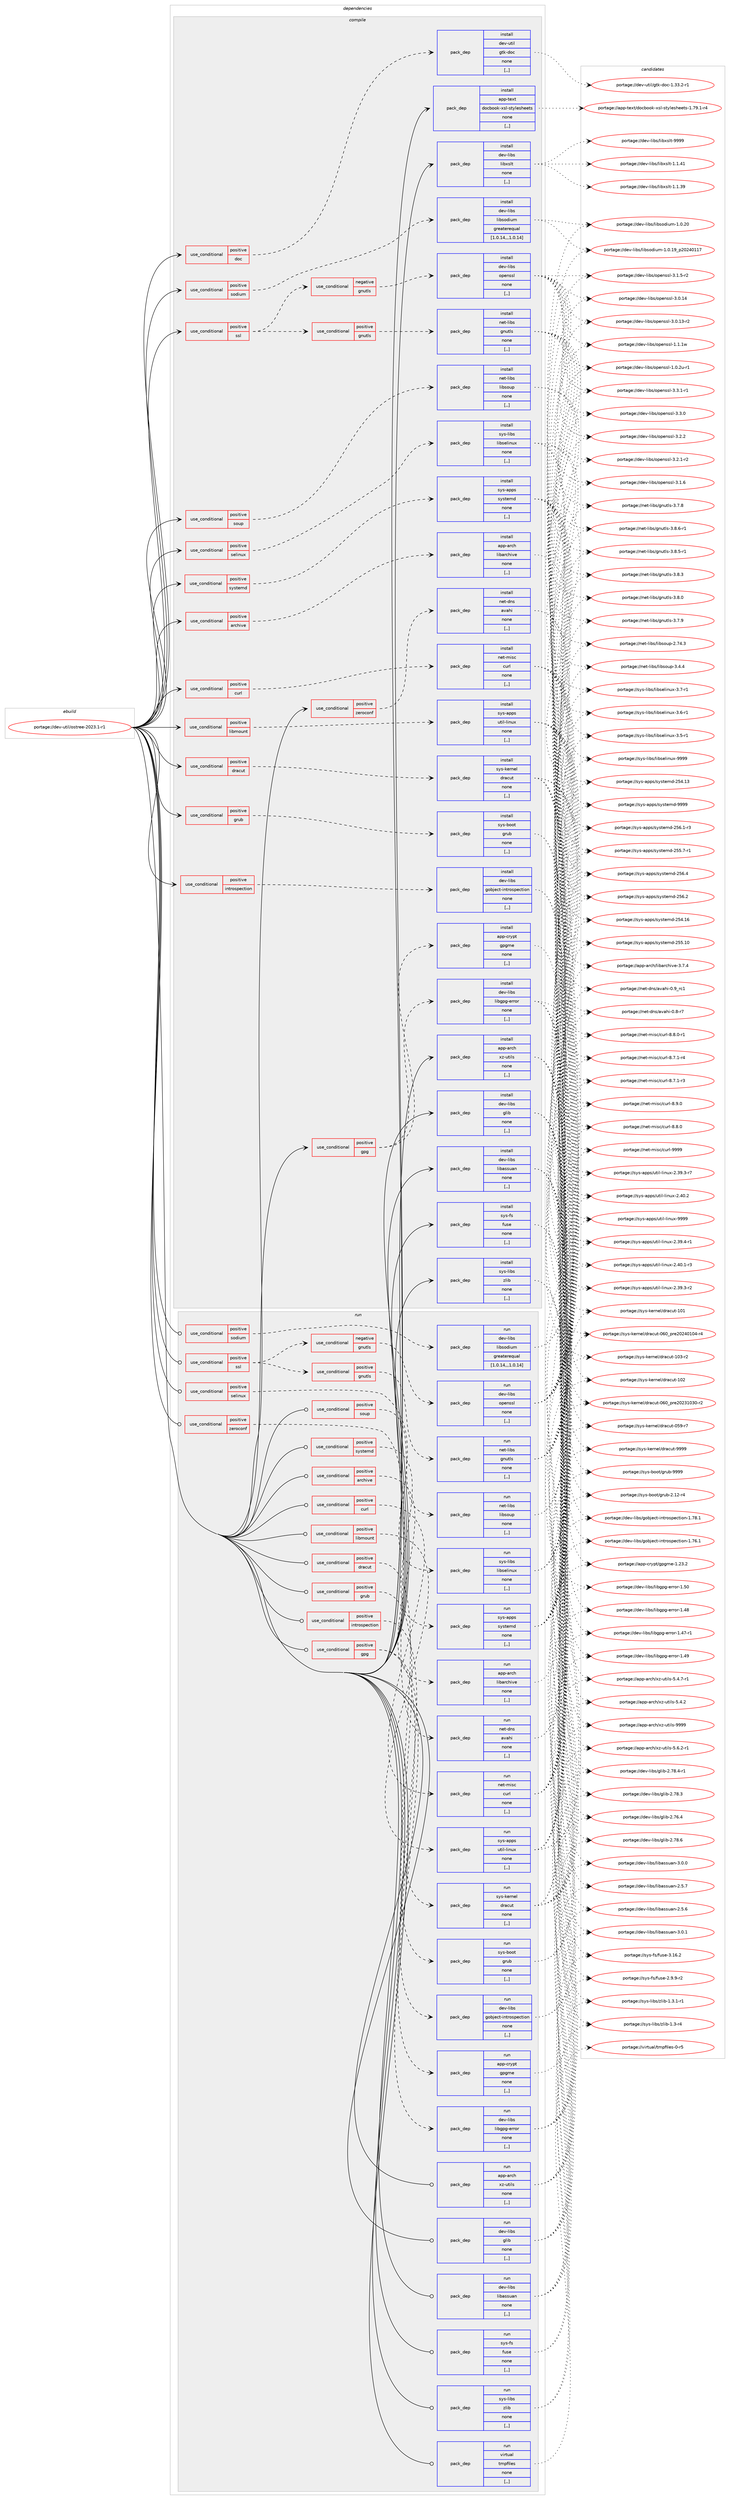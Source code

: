 digraph prolog {

# *************
# Graph options
# *************

newrank=true;
concentrate=true;
compound=true;
graph [rankdir=LR,fontname=Helvetica,fontsize=10,ranksep=1.5];#, ranksep=2.5, nodesep=0.2];
edge  [arrowhead=vee];
node  [fontname=Helvetica,fontsize=10];

# **********
# The ebuild
# **********

subgraph cluster_leftcol {
color=gray;
label=<<i>ebuild</i>>;
id [label="portage://dev-util/ostree-2023.1-r1", color=red, width=4, href="../dev-util/ostree-2023.1-r1.svg"];
}

# ****************
# The dependencies
# ****************

subgraph cluster_midcol {
color=gray;
label=<<i>dependencies</i>>;
subgraph cluster_compile {
fillcolor="#eeeeee";
style=filled;
label=<<i>compile</i>>;
subgraph cond61154 {
dependency217456 [label=<<TABLE BORDER="0" CELLBORDER="1" CELLSPACING="0" CELLPADDING="4"><TR><TD ROWSPAN="3" CELLPADDING="10">use_conditional</TD></TR><TR><TD>positive</TD></TR><TR><TD>archive</TD></TR></TABLE>>, shape=none, color=red];
subgraph pack154862 {
dependency217457 [label=<<TABLE BORDER="0" CELLBORDER="1" CELLSPACING="0" CELLPADDING="4" WIDTH="220"><TR><TD ROWSPAN="6" CELLPADDING="30">pack_dep</TD></TR><TR><TD WIDTH="110">install</TD></TR><TR><TD>app-arch</TD></TR><TR><TD>libarchive</TD></TR><TR><TD>none</TD></TR><TR><TD>[,,]</TD></TR></TABLE>>, shape=none, color=blue];
}
dependency217456:e -> dependency217457:w [weight=20,style="dashed",arrowhead="vee"];
}
id:e -> dependency217456:w [weight=20,style="solid",arrowhead="vee"];
subgraph cond61155 {
dependency217458 [label=<<TABLE BORDER="0" CELLBORDER="1" CELLSPACING="0" CELLPADDING="4"><TR><TD ROWSPAN="3" CELLPADDING="10">use_conditional</TD></TR><TR><TD>positive</TD></TR><TR><TD>curl</TD></TR></TABLE>>, shape=none, color=red];
subgraph pack154863 {
dependency217459 [label=<<TABLE BORDER="0" CELLBORDER="1" CELLSPACING="0" CELLPADDING="4" WIDTH="220"><TR><TD ROWSPAN="6" CELLPADDING="30">pack_dep</TD></TR><TR><TD WIDTH="110">install</TD></TR><TR><TD>net-misc</TD></TR><TR><TD>curl</TD></TR><TR><TD>none</TD></TR><TR><TD>[,,]</TD></TR></TABLE>>, shape=none, color=blue];
}
dependency217458:e -> dependency217459:w [weight=20,style="dashed",arrowhead="vee"];
}
id:e -> dependency217458:w [weight=20,style="solid",arrowhead="vee"];
subgraph cond61156 {
dependency217460 [label=<<TABLE BORDER="0" CELLBORDER="1" CELLSPACING="0" CELLPADDING="4"><TR><TD ROWSPAN="3" CELLPADDING="10">use_conditional</TD></TR><TR><TD>positive</TD></TR><TR><TD>doc</TD></TR></TABLE>>, shape=none, color=red];
subgraph pack154864 {
dependency217461 [label=<<TABLE BORDER="0" CELLBORDER="1" CELLSPACING="0" CELLPADDING="4" WIDTH="220"><TR><TD ROWSPAN="6" CELLPADDING="30">pack_dep</TD></TR><TR><TD WIDTH="110">install</TD></TR><TR><TD>dev-util</TD></TR><TR><TD>gtk-doc</TD></TR><TR><TD>none</TD></TR><TR><TD>[,,]</TD></TR></TABLE>>, shape=none, color=blue];
}
dependency217460:e -> dependency217461:w [weight=20,style="dashed",arrowhead="vee"];
}
id:e -> dependency217460:w [weight=20,style="solid",arrowhead="vee"];
subgraph cond61157 {
dependency217462 [label=<<TABLE BORDER="0" CELLBORDER="1" CELLSPACING="0" CELLPADDING="4"><TR><TD ROWSPAN="3" CELLPADDING="10">use_conditional</TD></TR><TR><TD>positive</TD></TR><TR><TD>dracut</TD></TR></TABLE>>, shape=none, color=red];
subgraph pack154865 {
dependency217463 [label=<<TABLE BORDER="0" CELLBORDER="1" CELLSPACING="0" CELLPADDING="4" WIDTH="220"><TR><TD ROWSPAN="6" CELLPADDING="30">pack_dep</TD></TR><TR><TD WIDTH="110">install</TD></TR><TR><TD>sys-kernel</TD></TR><TR><TD>dracut</TD></TR><TR><TD>none</TD></TR><TR><TD>[,,]</TD></TR></TABLE>>, shape=none, color=blue];
}
dependency217462:e -> dependency217463:w [weight=20,style="dashed",arrowhead="vee"];
}
id:e -> dependency217462:w [weight=20,style="solid",arrowhead="vee"];
subgraph cond61158 {
dependency217464 [label=<<TABLE BORDER="0" CELLBORDER="1" CELLSPACING="0" CELLPADDING="4"><TR><TD ROWSPAN="3" CELLPADDING="10">use_conditional</TD></TR><TR><TD>positive</TD></TR><TR><TD>gpg</TD></TR></TABLE>>, shape=none, color=red];
subgraph pack154866 {
dependency217465 [label=<<TABLE BORDER="0" CELLBORDER="1" CELLSPACING="0" CELLPADDING="4" WIDTH="220"><TR><TD ROWSPAN="6" CELLPADDING="30">pack_dep</TD></TR><TR><TD WIDTH="110">install</TD></TR><TR><TD>app-crypt</TD></TR><TR><TD>gpgme</TD></TR><TR><TD>none</TD></TR><TR><TD>[,,]</TD></TR></TABLE>>, shape=none, color=blue];
}
dependency217464:e -> dependency217465:w [weight=20,style="dashed",arrowhead="vee"];
subgraph pack154867 {
dependency217466 [label=<<TABLE BORDER="0" CELLBORDER="1" CELLSPACING="0" CELLPADDING="4" WIDTH="220"><TR><TD ROWSPAN="6" CELLPADDING="30">pack_dep</TD></TR><TR><TD WIDTH="110">install</TD></TR><TR><TD>dev-libs</TD></TR><TR><TD>libgpg-error</TD></TR><TR><TD>none</TD></TR><TR><TD>[,,]</TD></TR></TABLE>>, shape=none, color=blue];
}
dependency217464:e -> dependency217466:w [weight=20,style="dashed",arrowhead="vee"];
}
id:e -> dependency217464:w [weight=20,style="solid",arrowhead="vee"];
subgraph cond61159 {
dependency217467 [label=<<TABLE BORDER="0" CELLBORDER="1" CELLSPACING="0" CELLPADDING="4"><TR><TD ROWSPAN="3" CELLPADDING="10">use_conditional</TD></TR><TR><TD>positive</TD></TR><TR><TD>grub</TD></TR></TABLE>>, shape=none, color=red];
subgraph pack154868 {
dependency217468 [label=<<TABLE BORDER="0" CELLBORDER="1" CELLSPACING="0" CELLPADDING="4" WIDTH="220"><TR><TD ROWSPAN="6" CELLPADDING="30">pack_dep</TD></TR><TR><TD WIDTH="110">install</TD></TR><TR><TD>sys-boot</TD></TR><TR><TD>grub</TD></TR><TR><TD>none</TD></TR><TR><TD>[,,]</TD></TR></TABLE>>, shape=none, color=blue];
}
dependency217467:e -> dependency217468:w [weight=20,style="dashed",arrowhead="vee"];
}
id:e -> dependency217467:w [weight=20,style="solid",arrowhead="vee"];
subgraph cond61160 {
dependency217469 [label=<<TABLE BORDER="0" CELLBORDER="1" CELLSPACING="0" CELLPADDING="4"><TR><TD ROWSPAN="3" CELLPADDING="10">use_conditional</TD></TR><TR><TD>positive</TD></TR><TR><TD>introspection</TD></TR></TABLE>>, shape=none, color=red];
subgraph pack154869 {
dependency217470 [label=<<TABLE BORDER="0" CELLBORDER="1" CELLSPACING="0" CELLPADDING="4" WIDTH="220"><TR><TD ROWSPAN="6" CELLPADDING="30">pack_dep</TD></TR><TR><TD WIDTH="110">install</TD></TR><TR><TD>dev-libs</TD></TR><TR><TD>gobject-introspection</TD></TR><TR><TD>none</TD></TR><TR><TD>[,,]</TD></TR></TABLE>>, shape=none, color=blue];
}
dependency217469:e -> dependency217470:w [weight=20,style="dashed",arrowhead="vee"];
}
id:e -> dependency217469:w [weight=20,style="solid",arrowhead="vee"];
subgraph cond61161 {
dependency217471 [label=<<TABLE BORDER="0" CELLBORDER="1" CELLSPACING="0" CELLPADDING="4"><TR><TD ROWSPAN="3" CELLPADDING="10">use_conditional</TD></TR><TR><TD>positive</TD></TR><TR><TD>libmount</TD></TR></TABLE>>, shape=none, color=red];
subgraph pack154870 {
dependency217472 [label=<<TABLE BORDER="0" CELLBORDER="1" CELLSPACING="0" CELLPADDING="4" WIDTH="220"><TR><TD ROWSPAN="6" CELLPADDING="30">pack_dep</TD></TR><TR><TD WIDTH="110">install</TD></TR><TR><TD>sys-apps</TD></TR><TR><TD>util-linux</TD></TR><TR><TD>none</TD></TR><TR><TD>[,,]</TD></TR></TABLE>>, shape=none, color=blue];
}
dependency217471:e -> dependency217472:w [weight=20,style="dashed",arrowhead="vee"];
}
id:e -> dependency217471:w [weight=20,style="solid",arrowhead="vee"];
subgraph cond61162 {
dependency217473 [label=<<TABLE BORDER="0" CELLBORDER="1" CELLSPACING="0" CELLPADDING="4"><TR><TD ROWSPAN="3" CELLPADDING="10">use_conditional</TD></TR><TR><TD>positive</TD></TR><TR><TD>selinux</TD></TR></TABLE>>, shape=none, color=red];
subgraph pack154871 {
dependency217474 [label=<<TABLE BORDER="0" CELLBORDER="1" CELLSPACING="0" CELLPADDING="4" WIDTH="220"><TR><TD ROWSPAN="6" CELLPADDING="30">pack_dep</TD></TR><TR><TD WIDTH="110">install</TD></TR><TR><TD>sys-libs</TD></TR><TR><TD>libselinux</TD></TR><TR><TD>none</TD></TR><TR><TD>[,,]</TD></TR></TABLE>>, shape=none, color=blue];
}
dependency217473:e -> dependency217474:w [weight=20,style="dashed",arrowhead="vee"];
}
id:e -> dependency217473:w [weight=20,style="solid",arrowhead="vee"];
subgraph cond61163 {
dependency217475 [label=<<TABLE BORDER="0" CELLBORDER="1" CELLSPACING="0" CELLPADDING="4"><TR><TD ROWSPAN="3" CELLPADDING="10">use_conditional</TD></TR><TR><TD>positive</TD></TR><TR><TD>sodium</TD></TR></TABLE>>, shape=none, color=red];
subgraph pack154872 {
dependency217476 [label=<<TABLE BORDER="0" CELLBORDER="1" CELLSPACING="0" CELLPADDING="4" WIDTH="220"><TR><TD ROWSPAN="6" CELLPADDING="30">pack_dep</TD></TR><TR><TD WIDTH="110">install</TD></TR><TR><TD>dev-libs</TD></TR><TR><TD>libsodium</TD></TR><TR><TD>greaterequal</TD></TR><TR><TD>[1.0.14,,,1.0.14]</TD></TR></TABLE>>, shape=none, color=blue];
}
dependency217475:e -> dependency217476:w [weight=20,style="dashed",arrowhead="vee"];
}
id:e -> dependency217475:w [weight=20,style="solid",arrowhead="vee"];
subgraph cond61164 {
dependency217477 [label=<<TABLE BORDER="0" CELLBORDER="1" CELLSPACING="0" CELLPADDING="4"><TR><TD ROWSPAN="3" CELLPADDING="10">use_conditional</TD></TR><TR><TD>positive</TD></TR><TR><TD>soup</TD></TR></TABLE>>, shape=none, color=red];
subgraph pack154873 {
dependency217478 [label=<<TABLE BORDER="0" CELLBORDER="1" CELLSPACING="0" CELLPADDING="4" WIDTH="220"><TR><TD ROWSPAN="6" CELLPADDING="30">pack_dep</TD></TR><TR><TD WIDTH="110">install</TD></TR><TR><TD>net-libs</TD></TR><TR><TD>libsoup</TD></TR><TR><TD>none</TD></TR><TR><TD>[,,]</TD></TR></TABLE>>, shape=none, color=blue];
}
dependency217477:e -> dependency217478:w [weight=20,style="dashed",arrowhead="vee"];
}
id:e -> dependency217477:w [weight=20,style="solid",arrowhead="vee"];
subgraph cond61165 {
dependency217479 [label=<<TABLE BORDER="0" CELLBORDER="1" CELLSPACING="0" CELLPADDING="4"><TR><TD ROWSPAN="3" CELLPADDING="10">use_conditional</TD></TR><TR><TD>positive</TD></TR><TR><TD>ssl</TD></TR></TABLE>>, shape=none, color=red];
subgraph cond61166 {
dependency217480 [label=<<TABLE BORDER="0" CELLBORDER="1" CELLSPACING="0" CELLPADDING="4"><TR><TD ROWSPAN="3" CELLPADDING="10">use_conditional</TD></TR><TR><TD>positive</TD></TR><TR><TD>gnutls</TD></TR></TABLE>>, shape=none, color=red];
subgraph pack154874 {
dependency217481 [label=<<TABLE BORDER="0" CELLBORDER="1" CELLSPACING="0" CELLPADDING="4" WIDTH="220"><TR><TD ROWSPAN="6" CELLPADDING="30">pack_dep</TD></TR><TR><TD WIDTH="110">install</TD></TR><TR><TD>net-libs</TD></TR><TR><TD>gnutls</TD></TR><TR><TD>none</TD></TR><TR><TD>[,,]</TD></TR></TABLE>>, shape=none, color=blue];
}
dependency217480:e -> dependency217481:w [weight=20,style="dashed",arrowhead="vee"];
}
dependency217479:e -> dependency217480:w [weight=20,style="dashed",arrowhead="vee"];
subgraph cond61167 {
dependency217482 [label=<<TABLE BORDER="0" CELLBORDER="1" CELLSPACING="0" CELLPADDING="4"><TR><TD ROWSPAN="3" CELLPADDING="10">use_conditional</TD></TR><TR><TD>negative</TD></TR><TR><TD>gnutls</TD></TR></TABLE>>, shape=none, color=red];
subgraph pack154875 {
dependency217483 [label=<<TABLE BORDER="0" CELLBORDER="1" CELLSPACING="0" CELLPADDING="4" WIDTH="220"><TR><TD ROWSPAN="6" CELLPADDING="30">pack_dep</TD></TR><TR><TD WIDTH="110">install</TD></TR><TR><TD>dev-libs</TD></TR><TR><TD>openssl</TD></TR><TR><TD>none</TD></TR><TR><TD>[,,]</TD></TR></TABLE>>, shape=none, color=blue];
}
dependency217482:e -> dependency217483:w [weight=20,style="dashed",arrowhead="vee"];
}
dependency217479:e -> dependency217482:w [weight=20,style="dashed",arrowhead="vee"];
}
id:e -> dependency217479:w [weight=20,style="solid",arrowhead="vee"];
subgraph cond61168 {
dependency217484 [label=<<TABLE BORDER="0" CELLBORDER="1" CELLSPACING="0" CELLPADDING="4"><TR><TD ROWSPAN="3" CELLPADDING="10">use_conditional</TD></TR><TR><TD>positive</TD></TR><TR><TD>systemd</TD></TR></TABLE>>, shape=none, color=red];
subgraph pack154876 {
dependency217485 [label=<<TABLE BORDER="0" CELLBORDER="1" CELLSPACING="0" CELLPADDING="4" WIDTH="220"><TR><TD ROWSPAN="6" CELLPADDING="30">pack_dep</TD></TR><TR><TD WIDTH="110">install</TD></TR><TR><TD>sys-apps</TD></TR><TR><TD>systemd</TD></TR><TR><TD>none</TD></TR><TR><TD>[,,]</TD></TR></TABLE>>, shape=none, color=blue];
}
dependency217484:e -> dependency217485:w [weight=20,style="dashed",arrowhead="vee"];
}
id:e -> dependency217484:w [weight=20,style="solid",arrowhead="vee"];
subgraph cond61169 {
dependency217486 [label=<<TABLE BORDER="0" CELLBORDER="1" CELLSPACING="0" CELLPADDING="4"><TR><TD ROWSPAN="3" CELLPADDING="10">use_conditional</TD></TR><TR><TD>positive</TD></TR><TR><TD>zeroconf</TD></TR></TABLE>>, shape=none, color=red];
subgraph pack154877 {
dependency217487 [label=<<TABLE BORDER="0" CELLBORDER="1" CELLSPACING="0" CELLPADDING="4" WIDTH="220"><TR><TD ROWSPAN="6" CELLPADDING="30">pack_dep</TD></TR><TR><TD WIDTH="110">install</TD></TR><TR><TD>net-dns</TD></TR><TR><TD>avahi</TD></TR><TR><TD>none</TD></TR><TR><TD>[,,]</TD></TR></TABLE>>, shape=none, color=blue];
}
dependency217486:e -> dependency217487:w [weight=20,style="dashed",arrowhead="vee"];
}
id:e -> dependency217486:w [weight=20,style="solid",arrowhead="vee"];
subgraph pack154878 {
dependency217488 [label=<<TABLE BORDER="0" CELLBORDER="1" CELLSPACING="0" CELLPADDING="4" WIDTH="220"><TR><TD ROWSPAN="6" CELLPADDING="30">pack_dep</TD></TR><TR><TD WIDTH="110">install</TD></TR><TR><TD>app-arch</TD></TR><TR><TD>xz-utils</TD></TR><TR><TD>none</TD></TR><TR><TD>[,,]</TD></TR></TABLE>>, shape=none, color=blue];
}
id:e -> dependency217488:w [weight=20,style="solid",arrowhead="vee"];
subgraph pack154879 {
dependency217489 [label=<<TABLE BORDER="0" CELLBORDER="1" CELLSPACING="0" CELLPADDING="4" WIDTH="220"><TR><TD ROWSPAN="6" CELLPADDING="30">pack_dep</TD></TR><TR><TD WIDTH="110">install</TD></TR><TR><TD>app-text</TD></TR><TR><TD>docbook-xsl-stylesheets</TD></TR><TR><TD>none</TD></TR><TR><TD>[,,]</TD></TR></TABLE>>, shape=none, color=blue];
}
id:e -> dependency217489:w [weight=20,style="solid",arrowhead="vee"];
subgraph pack154880 {
dependency217490 [label=<<TABLE BORDER="0" CELLBORDER="1" CELLSPACING="0" CELLPADDING="4" WIDTH="220"><TR><TD ROWSPAN="6" CELLPADDING="30">pack_dep</TD></TR><TR><TD WIDTH="110">install</TD></TR><TR><TD>dev-libs</TD></TR><TR><TD>glib</TD></TR><TR><TD>none</TD></TR><TR><TD>[,,]</TD></TR></TABLE>>, shape=none, color=blue];
}
id:e -> dependency217490:w [weight=20,style="solid",arrowhead="vee"];
subgraph pack154881 {
dependency217491 [label=<<TABLE BORDER="0" CELLBORDER="1" CELLSPACING="0" CELLPADDING="4" WIDTH="220"><TR><TD ROWSPAN="6" CELLPADDING="30">pack_dep</TD></TR><TR><TD WIDTH="110">install</TD></TR><TR><TD>dev-libs</TD></TR><TR><TD>libassuan</TD></TR><TR><TD>none</TD></TR><TR><TD>[,,]</TD></TR></TABLE>>, shape=none, color=blue];
}
id:e -> dependency217491:w [weight=20,style="solid",arrowhead="vee"];
subgraph pack154882 {
dependency217492 [label=<<TABLE BORDER="0" CELLBORDER="1" CELLSPACING="0" CELLPADDING="4" WIDTH="220"><TR><TD ROWSPAN="6" CELLPADDING="30">pack_dep</TD></TR><TR><TD WIDTH="110">install</TD></TR><TR><TD>dev-libs</TD></TR><TR><TD>libxslt</TD></TR><TR><TD>none</TD></TR><TR><TD>[,,]</TD></TR></TABLE>>, shape=none, color=blue];
}
id:e -> dependency217492:w [weight=20,style="solid",arrowhead="vee"];
subgraph pack154883 {
dependency217493 [label=<<TABLE BORDER="0" CELLBORDER="1" CELLSPACING="0" CELLPADDING="4" WIDTH="220"><TR><TD ROWSPAN="6" CELLPADDING="30">pack_dep</TD></TR><TR><TD WIDTH="110">install</TD></TR><TR><TD>sys-fs</TD></TR><TR><TD>fuse</TD></TR><TR><TD>none</TD></TR><TR><TD>[,,]</TD></TR></TABLE>>, shape=none, color=blue];
}
id:e -> dependency217493:w [weight=20,style="solid",arrowhead="vee"];
subgraph pack154884 {
dependency217494 [label=<<TABLE BORDER="0" CELLBORDER="1" CELLSPACING="0" CELLPADDING="4" WIDTH="220"><TR><TD ROWSPAN="6" CELLPADDING="30">pack_dep</TD></TR><TR><TD WIDTH="110">install</TD></TR><TR><TD>sys-libs</TD></TR><TR><TD>zlib</TD></TR><TR><TD>none</TD></TR><TR><TD>[,,]</TD></TR></TABLE>>, shape=none, color=blue];
}
id:e -> dependency217494:w [weight=20,style="solid",arrowhead="vee"];
}
subgraph cluster_compileandrun {
fillcolor="#eeeeee";
style=filled;
label=<<i>compile and run</i>>;
}
subgraph cluster_run {
fillcolor="#eeeeee";
style=filled;
label=<<i>run</i>>;
subgraph cond61170 {
dependency217495 [label=<<TABLE BORDER="0" CELLBORDER="1" CELLSPACING="0" CELLPADDING="4"><TR><TD ROWSPAN="3" CELLPADDING="10">use_conditional</TD></TR><TR><TD>positive</TD></TR><TR><TD>archive</TD></TR></TABLE>>, shape=none, color=red];
subgraph pack154885 {
dependency217496 [label=<<TABLE BORDER="0" CELLBORDER="1" CELLSPACING="0" CELLPADDING="4" WIDTH="220"><TR><TD ROWSPAN="6" CELLPADDING="30">pack_dep</TD></TR><TR><TD WIDTH="110">run</TD></TR><TR><TD>app-arch</TD></TR><TR><TD>libarchive</TD></TR><TR><TD>none</TD></TR><TR><TD>[,,]</TD></TR></TABLE>>, shape=none, color=blue];
}
dependency217495:e -> dependency217496:w [weight=20,style="dashed",arrowhead="vee"];
}
id:e -> dependency217495:w [weight=20,style="solid",arrowhead="odot"];
subgraph cond61171 {
dependency217497 [label=<<TABLE BORDER="0" CELLBORDER="1" CELLSPACING="0" CELLPADDING="4"><TR><TD ROWSPAN="3" CELLPADDING="10">use_conditional</TD></TR><TR><TD>positive</TD></TR><TR><TD>curl</TD></TR></TABLE>>, shape=none, color=red];
subgraph pack154886 {
dependency217498 [label=<<TABLE BORDER="0" CELLBORDER="1" CELLSPACING="0" CELLPADDING="4" WIDTH="220"><TR><TD ROWSPAN="6" CELLPADDING="30">pack_dep</TD></TR><TR><TD WIDTH="110">run</TD></TR><TR><TD>net-misc</TD></TR><TR><TD>curl</TD></TR><TR><TD>none</TD></TR><TR><TD>[,,]</TD></TR></TABLE>>, shape=none, color=blue];
}
dependency217497:e -> dependency217498:w [weight=20,style="dashed",arrowhead="vee"];
}
id:e -> dependency217497:w [weight=20,style="solid",arrowhead="odot"];
subgraph cond61172 {
dependency217499 [label=<<TABLE BORDER="0" CELLBORDER="1" CELLSPACING="0" CELLPADDING="4"><TR><TD ROWSPAN="3" CELLPADDING="10">use_conditional</TD></TR><TR><TD>positive</TD></TR><TR><TD>dracut</TD></TR></TABLE>>, shape=none, color=red];
subgraph pack154887 {
dependency217500 [label=<<TABLE BORDER="0" CELLBORDER="1" CELLSPACING="0" CELLPADDING="4" WIDTH="220"><TR><TD ROWSPAN="6" CELLPADDING="30">pack_dep</TD></TR><TR><TD WIDTH="110">run</TD></TR><TR><TD>sys-kernel</TD></TR><TR><TD>dracut</TD></TR><TR><TD>none</TD></TR><TR><TD>[,,]</TD></TR></TABLE>>, shape=none, color=blue];
}
dependency217499:e -> dependency217500:w [weight=20,style="dashed",arrowhead="vee"];
}
id:e -> dependency217499:w [weight=20,style="solid",arrowhead="odot"];
subgraph cond61173 {
dependency217501 [label=<<TABLE BORDER="0" CELLBORDER="1" CELLSPACING="0" CELLPADDING="4"><TR><TD ROWSPAN="3" CELLPADDING="10">use_conditional</TD></TR><TR><TD>positive</TD></TR><TR><TD>gpg</TD></TR></TABLE>>, shape=none, color=red];
subgraph pack154888 {
dependency217502 [label=<<TABLE BORDER="0" CELLBORDER="1" CELLSPACING="0" CELLPADDING="4" WIDTH="220"><TR><TD ROWSPAN="6" CELLPADDING="30">pack_dep</TD></TR><TR><TD WIDTH="110">run</TD></TR><TR><TD>app-crypt</TD></TR><TR><TD>gpgme</TD></TR><TR><TD>none</TD></TR><TR><TD>[,,]</TD></TR></TABLE>>, shape=none, color=blue];
}
dependency217501:e -> dependency217502:w [weight=20,style="dashed",arrowhead="vee"];
subgraph pack154889 {
dependency217503 [label=<<TABLE BORDER="0" CELLBORDER="1" CELLSPACING="0" CELLPADDING="4" WIDTH="220"><TR><TD ROWSPAN="6" CELLPADDING="30">pack_dep</TD></TR><TR><TD WIDTH="110">run</TD></TR><TR><TD>dev-libs</TD></TR><TR><TD>libgpg-error</TD></TR><TR><TD>none</TD></TR><TR><TD>[,,]</TD></TR></TABLE>>, shape=none, color=blue];
}
dependency217501:e -> dependency217503:w [weight=20,style="dashed",arrowhead="vee"];
}
id:e -> dependency217501:w [weight=20,style="solid",arrowhead="odot"];
subgraph cond61174 {
dependency217504 [label=<<TABLE BORDER="0" CELLBORDER="1" CELLSPACING="0" CELLPADDING="4"><TR><TD ROWSPAN="3" CELLPADDING="10">use_conditional</TD></TR><TR><TD>positive</TD></TR><TR><TD>grub</TD></TR></TABLE>>, shape=none, color=red];
subgraph pack154890 {
dependency217505 [label=<<TABLE BORDER="0" CELLBORDER="1" CELLSPACING="0" CELLPADDING="4" WIDTH="220"><TR><TD ROWSPAN="6" CELLPADDING="30">pack_dep</TD></TR><TR><TD WIDTH="110">run</TD></TR><TR><TD>sys-boot</TD></TR><TR><TD>grub</TD></TR><TR><TD>none</TD></TR><TR><TD>[,,]</TD></TR></TABLE>>, shape=none, color=blue];
}
dependency217504:e -> dependency217505:w [weight=20,style="dashed",arrowhead="vee"];
}
id:e -> dependency217504:w [weight=20,style="solid",arrowhead="odot"];
subgraph cond61175 {
dependency217506 [label=<<TABLE BORDER="0" CELLBORDER="1" CELLSPACING="0" CELLPADDING="4"><TR><TD ROWSPAN="3" CELLPADDING="10">use_conditional</TD></TR><TR><TD>positive</TD></TR><TR><TD>introspection</TD></TR></TABLE>>, shape=none, color=red];
subgraph pack154891 {
dependency217507 [label=<<TABLE BORDER="0" CELLBORDER="1" CELLSPACING="0" CELLPADDING="4" WIDTH="220"><TR><TD ROWSPAN="6" CELLPADDING="30">pack_dep</TD></TR><TR><TD WIDTH="110">run</TD></TR><TR><TD>dev-libs</TD></TR><TR><TD>gobject-introspection</TD></TR><TR><TD>none</TD></TR><TR><TD>[,,]</TD></TR></TABLE>>, shape=none, color=blue];
}
dependency217506:e -> dependency217507:w [weight=20,style="dashed",arrowhead="vee"];
}
id:e -> dependency217506:w [weight=20,style="solid",arrowhead="odot"];
subgraph cond61176 {
dependency217508 [label=<<TABLE BORDER="0" CELLBORDER="1" CELLSPACING="0" CELLPADDING="4"><TR><TD ROWSPAN="3" CELLPADDING="10">use_conditional</TD></TR><TR><TD>positive</TD></TR><TR><TD>libmount</TD></TR></TABLE>>, shape=none, color=red];
subgraph pack154892 {
dependency217509 [label=<<TABLE BORDER="0" CELLBORDER="1" CELLSPACING="0" CELLPADDING="4" WIDTH="220"><TR><TD ROWSPAN="6" CELLPADDING="30">pack_dep</TD></TR><TR><TD WIDTH="110">run</TD></TR><TR><TD>sys-apps</TD></TR><TR><TD>util-linux</TD></TR><TR><TD>none</TD></TR><TR><TD>[,,]</TD></TR></TABLE>>, shape=none, color=blue];
}
dependency217508:e -> dependency217509:w [weight=20,style="dashed",arrowhead="vee"];
}
id:e -> dependency217508:w [weight=20,style="solid",arrowhead="odot"];
subgraph cond61177 {
dependency217510 [label=<<TABLE BORDER="0" CELLBORDER="1" CELLSPACING="0" CELLPADDING="4"><TR><TD ROWSPAN="3" CELLPADDING="10">use_conditional</TD></TR><TR><TD>positive</TD></TR><TR><TD>selinux</TD></TR></TABLE>>, shape=none, color=red];
subgraph pack154893 {
dependency217511 [label=<<TABLE BORDER="0" CELLBORDER="1" CELLSPACING="0" CELLPADDING="4" WIDTH="220"><TR><TD ROWSPAN="6" CELLPADDING="30">pack_dep</TD></TR><TR><TD WIDTH="110">run</TD></TR><TR><TD>sys-libs</TD></TR><TR><TD>libselinux</TD></TR><TR><TD>none</TD></TR><TR><TD>[,,]</TD></TR></TABLE>>, shape=none, color=blue];
}
dependency217510:e -> dependency217511:w [weight=20,style="dashed",arrowhead="vee"];
}
id:e -> dependency217510:w [weight=20,style="solid",arrowhead="odot"];
subgraph cond61178 {
dependency217512 [label=<<TABLE BORDER="0" CELLBORDER="1" CELLSPACING="0" CELLPADDING="4"><TR><TD ROWSPAN="3" CELLPADDING="10">use_conditional</TD></TR><TR><TD>positive</TD></TR><TR><TD>sodium</TD></TR></TABLE>>, shape=none, color=red];
subgraph pack154894 {
dependency217513 [label=<<TABLE BORDER="0" CELLBORDER="1" CELLSPACING="0" CELLPADDING="4" WIDTH="220"><TR><TD ROWSPAN="6" CELLPADDING="30">pack_dep</TD></TR><TR><TD WIDTH="110">run</TD></TR><TR><TD>dev-libs</TD></TR><TR><TD>libsodium</TD></TR><TR><TD>greaterequal</TD></TR><TR><TD>[1.0.14,,,1.0.14]</TD></TR></TABLE>>, shape=none, color=blue];
}
dependency217512:e -> dependency217513:w [weight=20,style="dashed",arrowhead="vee"];
}
id:e -> dependency217512:w [weight=20,style="solid",arrowhead="odot"];
subgraph cond61179 {
dependency217514 [label=<<TABLE BORDER="0" CELLBORDER="1" CELLSPACING="0" CELLPADDING="4"><TR><TD ROWSPAN="3" CELLPADDING="10">use_conditional</TD></TR><TR><TD>positive</TD></TR><TR><TD>soup</TD></TR></TABLE>>, shape=none, color=red];
subgraph pack154895 {
dependency217515 [label=<<TABLE BORDER="0" CELLBORDER="1" CELLSPACING="0" CELLPADDING="4" WIDTH="220"><TR><TD ROWSPAN="6" CELLPADDING="30">pack_dep</TD></TR><TR><TD WIDTH="110">run</TD></TR><TR><TD>net-libs</TD></TR><TR><TD>libsoup</TD></TR><TR><TD>none</TD></TR><TR><TD>[,,]</TD></TR></TABLE>>, shape=none, color=blue];
}
dependency217514:e -> dependency217515:w [weight=20,style="dashed",arrowhead="vee"];
}
id:e -> dependency217514:w [weight=20,style="solid",arrowhead="odot"];
subgraph cond61180 {
dependency217516 [label=<<TABLE BORDER="0" CELLBORDER="1" CELLSPACING="0" CELLPADDING="4"><TR><TD ROWSPAN="3" CELLPADDING="10">use_conditional</TD></TR><TR><TD>positive</TD></TR><TR><TD>ssl</TD></TR></TABLE>>, shape=none, color=red];
subgraph cond61181 {
dependency217517 [label=<<TABLE BORDER="0" CELLBORDER="1" CELLSPACING="0" CELLPADDING="4"><TR><TD ROWSPAN="3" CELLPADDING="10">use_conditional</TD></TR><TR><TD>positive</TD></TR><TR><TD>gnutls</TD></TR></TABLE>>, shape=none, color=red];
subgraph pack154896 {
dependency217518 [label=<<TABLE BORDER="0" CELLBORDER="1" CELLSPACING="0" CELLPADDING="4" WIDTH="220"><TR><TD ROWSPAN="6" CELLPADDING="30">pack_dep</TD></TR><TR><TD WIDTH="110">run</TD></TR><TR><TD>net-libs</TD></TR><TR><TD>gnutls</TD></TR><TR><TD>none</TD></TR><TR><TD>[,,]</TD></TR></TABLE>>, shape=none, color=blue];
}
dependency217517:e -> dependency217518:w [weight=20,style="dashed",arrowhead="vee"];
}
dependency217516:e -> dependency217517:w [weight=20,style="dashed",arrowhead="vee"];
subgraph cond61182 {
dependency217519 [label=<<TABLE BORDER="0" CELLBORDER="1" CELLSPACING="0" CELLPADDING="4"><TR><TD ROWSPAN="3" CELLPADDING="10">use_conditional</TD></TR><TR><TD>negative</TD></TR><TR><TD>gnutls</TD></TR></TABLE>>, shape=none, color=red];
subgraph pack154897 {
dependency217520 [label=<<TABLE BORDER="0" CELLBORDER="1" CELLSPACING="0" CELLPADDING="4" WIDTH="220"><TR><TD ROWSPAN="6" CELLPADDING="30">pack_dep</TD></TR><TR><TD WIDTH="110">run</TD></TR><TR><TD>dev-libs</TD></TR><TR><TD>openssl</TD></TR><TR><TD>none</TD></TR><TR><TD>[,,]</TD></TR></TABLE>>, shape=none, color=blue];
}
dependency217519:e -> dependency217520:w [weight=20,style="dashed",arrowhead="vee"];
}
dependency217516:e -> dependency217519:w [weight=20,style="dashed",arrowhead="vee"];
}
id:e -> dependency217516:w [weight=20,style="solid",arrowhead="odot"];
subgraph cond61183 {
dependency217521 [label=<<TABLE BORDER="0" CELLBORDER="1" CELLSPACING="0" CELLPADDING="4"><TR><TD ROWSPAN="3" CELLPADDING="10">use_conditional</TD></TR><TR><TD>positive</TD></TR><TR><TD>systemd</TD></TR></TABLE>>, shape=none, color=red];
subgraph pack154898 {
dependency217522 [label=<<TABLE BORDER="0" CELLBORDER="1" CELLSPACING="0" CELLPADDING="4" WIDTH="220"><TR><TD ROWSPAN="6" CELLPADDING="30">pack_dep</TD></TR><TR><TD WIDTH="110">run</TD></TR><TR><TD>sys-apps</TD></TR><TR><TD>systemd</TD></TR><TR><TD>none</TD></TR><TR><TD>[,,]</TD></TR></TABLE>>, shape=none, color=blue];
}
dependency217521:e -> dependency217522:w [weight=20,style="dashed",arrowhead="vee"];
}
id:e -> dependency217521:w [weight=20,style="solid",arrowhead="odot"];
subgraph cond61184 {
dependency217523 [label=<<TABLE BORDER="0" CELLBORDER="1" CELLSPACING="0" CELLPADDING="4"><TR><TD ROWSPAN="3" CELLPADDING="10">use_conditional</TD></TR><TR><TD>positive</TD></TR><TR><TD>zeroconf</TD></TR></TABLE>>, shape=none, color=red];
subgraph pack154899 {
dependency217524 [label=<<TABLE BORDER="0" CELLBORDER="1" CELLSPACING="0" CELLPADDING="4" WIDTH="220"><TR><TD ROWSPAN="6" CELLPADDING="30">pack_dep</TD></TR><TR><TD WIDTH="110">run</TD></TR><TR><TD>net-dns</TD></TR><TR><TD>avahi</TD></TR><TR><TD>none</TD></TR><TR><TD>[,,]</TD></TR></TABLE>>, shape=none, color=blue];
}
dependency217523:e -> dependency217524:w [weight=20,style="dashed",arrowhead="vee"];
}
id:e -> dependency217523:w [weight=20,style="solid",arrowhead="odot"];
subgraph pack154900 {
dependency217525 [label=<<TABLE BORDER="0" CELLBORDER="1" CELLSPACING="0" CELLPADDING="4" WIDTH="220"><TR><TD ROWSPAN="6" CELLPADDING="30">pack_dep</TD></TR><TR><TD WIDTH="110">run</TD></TR><TR><TD>app-arch</TD></TR><TR><TD>xz-utils</TD></TR><TR><TD>none</TD></TR><TR><TD>[,,]</TD></TR></TABLE>>, shape=none, color=blue];
}
id:e -> dependency217525:w [weight=20,style="solid",arrowhead="odot"];
subgraph pack154901 {
dependency217526 [label=<<TABLE BORDER="0" CELLBORDER="1" CELLSPACING="0" CELLPADDING="4" WIDTH="220"><TR><TD ROWSPAN="6" CELLPADDING="30">pack_dep</TD></TR><TR><TD WIDTH="110">run</TD></TR><TR><TD>dev-libs</TD></TR><TR><TD>glib</TD></TR><TR><TD>none</TD></TR><TR><TD>[,,]</TD></TR></TABLE>>, shape=none, color=blue];
}
id:e -> dependency217526:w [weight=20,style="solid",arrowhead="odot"];
subgraph pack154902 {
dependency217527 [label=<<TABLE BORDER="0" CELLBORDER="1" CELLSPACING="0" CELLPADDING="4" WIDTH="220"><TR><TD ROWSPAN="6" CELLPADDING="30">pack_dep</TD></TR><TR><TD WIDTH="110">run</TD></TR><TR><TD>dev-libs</TD></TR><TR><TD>libassuan</TD></TR><TR><TD>none</TD></TR><TR><TD>[,,]</TD></TR></TABLE>>, shape=none, color=blue];
}
id:e -> dependency217527:w [weight=20,style="solid",arrowhead="odot"];
subgraph pack154903 {
dependency217528 [label=<<TABLE BORDER="0" CELLBORDER="1" CELLSPACING="0" CELLPADDING="4" WIDTH="220"><TR><TD ROWSPAN="6" CELLPADDING="30">pack_dep</TD></TR><TR><TD WIDTH="110">run</TD></TR><TR><TD>sys-fs</TD></TR><TR><TD>fuse</TD></TR><TR><TD>none</TD></TR><TR><TD>[,,]</TD></TR></TABLE>>, shape=none, color=blue];
}
id:e -> dependency217528:w [weight=20,style="solid",arrowhead="odot"];
subgraph pack154904 {
dependency217529 [label=<<TABLE BORDER="0" CELLBORDER="1" CELLSPACING="0" CELLPADDING="4" WIDTH="220"><TR><TD ROWSPAN="6" CELLPADDING="30">pack_dep</TD></TR><TR><TD WIDTH="110">run</TD></TR><TR><TD>sys-libs</TD></TR><TR><TD>zlib</TD></TR><TR><TD>none</TD></TR><TR><TD>[,,]</TD></TR></TABLE>>, shape=none, color=blue];
}
id:e -> dependency217529:w [weight=20,style="solid",arrowhead="odot"];
subgraph pack154905 {
dependency217530 [label=<<TABLE BORDER="0" CELLBORDER="1" CELLSPACING="0" CELLPADDING="4" WIDTH="220"><TR><TD ROWSPAN="6" CELLPADDING="30">pack_dep</TD></TR><TR><TD WIDTH="110">run</TD></TR><TR><TD>virtual</TD></TR><TR><TD>tmpfiles</TD></TR><TR><TD>none</TD></TR><TR><TD>[,,]</TD></TR></TABLE>>, shape=none, color=blue];
}
id:e -> dependency217530:w [weight=20,style="solid",arrowhead="odot"];
}
}

# **************
# The candidates
# **************

subgraph cluster_choices {
rank=same;
color=gray;
label=<<i>candidates</i>>;

subgraph choice154862 {
color=black;
nodesep=1;
choice9711211245971149910447108105989711499104105118101455146554652 [label="portage://app-arch/libarchive-3.7.4", color=red, width=4,href="../app-arch/libarchive-3.7.4.svg"];
dependency217457:e -> choice9711211245971149910447108105989711499104105118101455146554652:w [style=dotted,weight="100"];
}
subgraph choice154863 {
color=black;
nodesep=1;
choice110101116451091051159947991171141084557575757 [label="portage://net-misc/curl-9999", color=red, width=4,href="../net-misc/curl-9999.svg"];
choice11010111645109105115994799117114108455646574648 [label="portage://net-misc/curl-8.9.0", color=red, width=4,href="../net-misc/curl-8.9.0.svg"];
choice110101116451091051159947991171141084556465646484511449 [label="portage://net-misc/curl-8.8.0-r1", color=red, width=4,href="../net-misc/curl-8.8.0-r1.svg"];
choice11010111645109105115994799117114108455646564648 [label="portage://net-misc/curl-8.8.0", color=red, width=4,href="../net-misc/curl-8.8.0.svg"];
choice110101116451091051159947991171141084556465546494511452 [label="portage://net-misc/curl-8.7.1-r4", color=red, width=4,href="../net-misc/curl-8.7.1-r4.svg"];
choice110101116451091051159947991171141084556465546494511451 [label="portage://net-misc/curl-8.7.1-r3", color=red, width=4,href="../net-misc/curl-8.7.1-r3.svg"];
dependency217459:e -> choice110101116451091051159947991171141084557575757:w [style=dotted,weight="100"];
dependency217459:e -> choice11010111645109105115994799117114108455646574648:w [style=dotted,weight="100"];
dependency217459:e -> choice110101116451091051159947991171141084556465646484511449:w [style=dotted,weight="100"];
dependency217459:e -> choice11010111645109105115994799117114108455646564648:w [style=dotted,weight="100"];
dependency217459:e -> choice110101116451091051159947991171141084556465546494511452:w [style=dotted,weight="100"];
dependency217459:e -> choice110101116451091051159947991171141084556465546494511451:w [style=dotted,weight="100"];
}
subgraph choice154864 {
color=black;
nodesep=1;
choice10010111845117116105108471031161074510011199454946515146504511449 [label="portage://dev-util/gtk-doc-1.33.2-r1", color=red, width=4,href="../dev-util/gtk-doc-1.33.2-r1.svg"];
dependency217461:e -> choice10010111845117116105108471031161074510011199454946515146504511449:w [style=dotted,weight="100"];
}
subgraph choice154865 {
color=black;
nodesep=1;
choice115121115451071011141101011084710011497991171164557575757 [label="portage://sys-kernel/dracut-9999", color=red, width=4,href="../sys-kernel/dracut-9999.svg"];
choice11512111545107101114110101108471001149799117116454948514511450 [label="portage://sys-kernel/dracut-103-r2", color=red, width=4,href="../sys-kernel/dracut-103-r2.svg"];
choice1151211154510710111411010110847100114979911711645494850 [label="portage://sys-kernel/dracut-102", color=red, width=4,href="../sys-kernel/dracut-102.svg"];
choice1151211154510710111411010110847100114979911711645494849 [label="portage://sys-kernel/dracut-101", color=red, width=4,href="../sys-kernel/dracut-101.svg"];
choice11512111545107101114110101108471001149799117116454854489511211410150485052484948524511452 [label="portage://sys-kernel/dracut-060_pre20240104-r4", color=red, width=4,href="../sys-kernel/dracut-060_pre20240104-r4.svg"];
choice11512111545107101114110101108471001149799117116454854489511211410150485051494851484511450 [label="portage://sys-kernel/dracut-060_pre20231030-r2", color=red, width=4,href="../sys-kernel/dracut-060_pre20231030-r2.svg"];
choice11512111545107101114110101108471001149799117116454853574511455 [label="portage://sys-kernel/dracut-059-r7", color=red, width=4,href="../sys-kernel/dracut-059-r7.svg"];
dependency217463:e -> choice115121115451071011141101011084710011497991171164557575757:w [style=dotted,weight="100"];
dependency217463:e -> choice11512111545107101114110101108471001149799117116454948514511450:w [style=dotted,weight="100"];
dependency217463:e -> choice1151211154510710111411010110847100114979911711645494850:w [style=dotted,weight="100"];
dependency217463:e -> choice1151211154510710111411010110847100114979911711645494849:w [style=dotted,weight="100"];
dependency217463:e -> choice11512111545107101114110101108471001149799117116454854489511211410150485052484948524511452:w [style=dotted,weight="100"];
dependency217463:e -> choice11512111545107101114110101108471001149799117116454854489511211410150485051494851484511450:w [style=dotted,weight="100"];
dependency217463:e -> choice11512111545107101114110101108471001149799117116454853574511455:w [style=dotted,weight="100"];
}
subgraph choice154866 {
color=black;
nodesep=1;
choice9711211245991141211121164710311210310910145494650514650 [label="portage://app-crypt/gpgme-1.23.2", color=red, width=4,href="../app-crypt/gpgme-1.23.2.svg"];
dependency217465:e -> choice9711211245991141211121164710311210310910145494650514650:w [style=dotted,weight="100"];
}
subgraph choice154867 {
color=black;
nodesep=1;
choice10010111845108105981154710810598103112103451011141141111144549465348 [label="portage://dev-libs/libgpg-error-1.50", color=red, width=4,href="../dev-libs/libgpg-error-1.50.svg"];
choice10010111845108105981154710810598103112103451011141141111144549465257 [label="portage://dev-libs/libgpg-error-1.49", color=red, width=4,href="../dev-libs/libgpg-error-1.49.svg"];
choice10010111845108105981154710810598103112103451011141141111144549465256 [label="portage://dev-libs/libgpg-error-1.48", color=red, width=4,href="../dev-libs/libgpg-error-1.48.svg"];
choice100101118451081059811547108105981031121034510111411411111445494652554511449 [label="portage://dev-libs/libgpg-error-1.47-r1", color=red, width=4,href="../dev-libs/libgpg-error-1.47-r1.svg"];
dependency217466:e -> choice10010111845108105981154710810598103112103451011141141111144549465348:w [style=dotted,weight="100"];
dependency217466:e -> choice10010111845108105981154710810598103112103451011141141111144549465257:w [style=dotted,weight="100"];
dependency217466:e -> choice10010111845108105981154710810598103112103451011141141111144549465256:w [style=dotted,weight="100"];
dependency217466:e -> choice100101118451081059811547108105981031121034510111411411111445494652554511449:w [style=dotted,weight="100"];
}
subgraph choice154868 {
color=black;
nodesep=1;
choice115121115459811111111647103114117984557575757 [label="portage://sys-boot/grub-9999", color=red, width=4,href="../sys-boot/grub-9999.svg"];
choice1151211154598111111116471031141179845504649504511452 [label="portage://sys-boot/grub-2.12-r4", color=red, width=4,href="../sys-boot/grub-2.12-r4.svg"];
dependency217468:e -> choice115121115459811111111647103114117984557575757:w [style=dotted,weight="100"];
dependency217468:e -> choice1151211154598111111116471031141179845504649504511452:w [style=dotted,weight="100"];
}
subgraph choice154869 {
color=black;
nodesep=1;
choice1001011184510810598115471031119810610199116451051101161141111151121019911610511111045494655564649 [label="portage://dev-libs/gobject-introspection-1.78.1", color=red, width=4,href="../dev-libs/gobject-introspection-1.78.1.svg"];
choice1001011184510810598115471031119810610199116451051101161141111151121019911610511111045494655544649 [label="portage://dev-libs/gobject-introspection-1.76.1", color=red, width=4,href="../dev-libs/gobject-introspection-1.76.1.svg"];
dependency217470:e -> choice1001011184510810598115471031119810610199116451051101161141111151121019911610511111045494655564649:w [style=dotted,weight="100"];
dependency217470:e -> choice1001011184510810598115471031119810610199116451051101161141111151121019911610511111045494655544649:w [style=dotted,weight="100"];
}
subgraph choice154870 {
color=black;
nodesep=1;
choice115121115459711211211547117116105108451081051101171204557575757 [label="portage://sys-apps/util-linux-9999", color=red, width=4,href="../sys-apps/util-linux-9999.svg"];
choice1151211154597112112115471171161051084510810511011712045504652484650 [label="portage://sys-apps/util-linux-2.40.2", color=red, width=4,href="../sys-apps/util-linux-2.40.2.svg"];
choice11512111545971121121154711711610510845108105110117120455046524846494511451 [label="portage://sys-apps/util-linux-2.40.1-r3", color=red, width=4,href="../sys-apps/util-linux-2.40.1-r3.svg"];
choice11512111545971121121154711711610510845108105110117120455046515746524511449 [label="portage://sys-apps/util-linux-2.39.4-r1", color=red, width=4,href="../sys-apps/util-linux-2.39.4-r1.svg"];
choice11512111545971121121154711711610510845108105110117120455046515746514511455 [label="portage://sys-apps/util-linux-2.39.3-r7", color=red, width=4,href="../sys-apps/util-linux-2.39.3-r7.svg"];
choice11512111545971121121154711711610510845108105110117120455046515746514511450 [label="portage://sys-apps/util-linux-2.39.3-r2", color=red, width=4,href="../sys-apps/util-linux-2.39.3-r2.svg"];
dependency217472:e -> choice115121115459711211211547117116105108451081051101171204557575757:w [style=dotted,weight="100"];
dependency217472:e -> choice1151211154597112112115471171161051084510810511011712045504652484650:w [style=dotted,weight="100"];
dependency217472:e -> choice11512111545971121121154711711610510845108105110117120455046524846494511451:w [style=dotted,weight="100"];
dependency217472:e -> choice11512111545971121121154711711610510845108105110117120455046515746524511449:w [style=dotted,weight="100"];
dependency217472:e -> choice11512111545971121121154711711610510845108105110117120455046515746514511455:w [style=dotted,weight="100"];
dependency217472:e -> choice11512111545971121121154711711610510845108105110117120455046515746514511450:w [style=dotted,weight="100"];
}
subgraph choice154871 {
color=black;
nodesep=1;
choice115121115451081059811547108105981151011081051101171204557575757 [label="portage://sys-libs/libselinux-9999", color=red, width=4,href="../sys-libs/libselinux-9999.svg"];
choice11512111545108105981154710810598115101108105110117120455146554511449 [label="portage://sys-libs/libselinux-3.7-r1", color=red, width=4,href="../sys-libs/libselinux-3.7-r1.svg"];
choice11512111545108105981154710810598115101108105110117120455146544511449 [label="portage://sys-libs/libselinux-3.6-r1", color=red, width=4,href="../sys-libs/libselinux-3.6-r1.svg"];
choice11512111545108105981154710810598115101108105110117120455146534511449 [label="portage://sys-libs/libselinux-3.5-r1", color=red, width=4,href="../sys-libs/libselinux-3.5-r1.svg"];
dependency217474:e -> choice115121115451081059811547108105981151011081051101171204557575757:w [style=dotted,weight="100"];
dependency217474:e -> choice11512111545108105981154710810598115101108105110117120455146554511449:w [style=dotted,weight="100"];
dependency217474:e -> choice11512111545108105981154710810598115101108105110117120455146544511449:w [style=dotted,weight="100"];
dependency217474:e -> choice11512111545108105981154710810598115101108105110117120455146534511449:w [style=dotted,weight="100"];
}
subgraph choice154872 {
color=black;
nodesep=1;
choice1001011184510810598115471081059811511110010511710945494648465048 [label="portage://dev-libs/libsodium-1.0.20", color=red, width=4,href="../dev-libs/libsodium-1.0.20.svg"];
choice1001011184510810598115471081059811511110010511710945494648464957951125048505248494955 [label="portage://dev-libs/libsodium-1.0.19_p20240117", color=red, width=4,href="../dev-libs/libsodium-1.0.19_p20240117.svg"];
dependency217476:e -> choice1001011184510810598115471081059811511110010511710945494648465048:w [style=dotted,weight="100"];
dependency217476:e -> choice1001011184510810598115471081059811511110010511710945494648464957951125048505248494955:w [style=dotted,weight="100"];
}
subgraph choice154873 {
color=black;
nodesep=1;
choice11010111645108105981154710810598115111117112455146524652 [label="portage://net-libs/libsoup-3.4.4", color=red, width=4,href="../net-libs/libsoup-3.4.4.svg"];
choice1101011164510810598115471081059811511111711245504655524651 [label="portage://net-libs/libsoup-2.74.3", color=red, width=4,href="../net-libs/libsoup-2.74.3.svg"];
dependency217478:e -> choice11010111645108105981154710810598115111117112455146524652:w [style=dotted,weight="100"];
dependency217478:e -> choice1101011164510810598115471081059811511111711245504655524651:w [style=dotted,weight="100"];
}
subgraph choice154874 {
color=black;
nodesep=1;
choice1101011164510810598115471031101171161081154551465646544511449 [label="portage://net-libs/gnutls-3.8.6-r1", color=red, width=4,href="../net-libs/gnutls-3.8.6-r1.svg"];
choice1101011164510810598115471031101171161081154551465646534511449 [label="portage://net-libs/gnutls-3.8.5-r1", color=red, width=4,href="../net-libs/gnutls-3.8.5-r1.svg"];
choice110101116451081059811547103110117116108115455146564651 [label="portage://net-libs/gnutls-3.8.3", color=red, width=4,href="../net-libs/gnutls-3.8.3.svg"];
choice110101116451081059811547103110117116108115455146564648 [label="portage://net-libs/gnutls-3.8.0", color=red, width=4,href="../net-libs/gnutls-3.8.0.svg"];
choice110101116451081059811547103110117116108115455146554657 [label="portage://net-libs/gnutls-3.7.9", color=red, width=4,href="../net-libs/gnutls-3.7.9.svg"];
choice110101116451081059811547103110117116108115455146554656 [label="portage://net-libs/gnutls-3.7.8", color=red, width=4,href="../net-libs/gnutls-3.7.8.svg"];
dependency217481:e -> choice1101011164510810598115471031101171161081154551465646544511449:w [style=dotted,weight="100"];
dependency217481:e -> choice1101011164510810598115471031101171161081154551465646534511449:w [style=dotted,weight="100"];
dependency217481:e -> choice110101116451081059811547103110117116108115455146564651:w [style=dotted,weight="100"];
dependency217481:e -> choice110101116451081059811547103110117116108115455146564648:w [style=dotted,weight="100"];
dependency217481:e -> choice110101116451081059811547103110117116108115455146554657:w [style=dotted,weight="100"];
dependency217481:e -> choice110101116451081059811547103110117116108115455146554656:w [style=dotted,weight="100"];
}
subgraph choice154875 {
color=black;
nodesep=1;
choice1001011184510810598115471111121011101151151084551465146494511449 [label="portage://dev-libs/openssl-3.3.1-r1", color=red, width=4,href="../dev-libs/openssl-3.3.1-r1.svg"];
choice100101118451081059811547111112101110115115108455146514648 [label="portage://dev-libs/openssl-3.3.0", color=red, width=4,href="../dev-libs/openssl-3.3.0.svg"];
choice100101118451081059811547111112101110115115108455146504650 [label="portage://dev-libs/openssl-3.2.2", color=red, width=4,href="../dev-libs/openssl-3.2.2.svg"];
choice1001011184510810598115471111121011101151151084551465046494511450 [label="portage://dev-libs/openssl-3.2.1-r2", color=red, width=4,href="../dev-libs/openssl-3.2.1-r2.svg"];
choice100101118451081059811547111112101110115115108455146494654 [label="portage://dev-libs/openssl-3.1.6", color=red, width=4,href="../dev-libs/openssl-3.1.6.svg"];
choice1001011184510810598115471111121011101151151084551464946534511450 [label="portage://dev-libs/openssl-3.1.5-r2", color=red, width=4,href="../dev-libs/openssl-3.1.5-r2.svg"];
choice10010111845108105981154711111210111011511510845514648464952 [label="portage://dev-libs/openssl-3.0.14", color=red, width=4,href="../dev-libs/openssl-3.0.14.svg"];
choice100101118451081059811547111112101110115115108455146484649514511450 [label="portage://dev-libs/openssl-3.0.13-r2", color=red, width=4,href="../dev-libs/openssl-3.0.13-r2.svg"];
choice100101118451081059811547111112101110115115108454946494649119 [label="portage://dev-libs/openssl-1.1.1w", color=red, width=4,href="../dev-libs/openssl-1.1.1w.svg"];
choice1001011184510810598115471111121011101151151084549464846501174511449 [label="portage://dev-libs/openssl-1.0.2u-r1", color=red, width=4,href="../dev-libs/openssl-1.0.2u-r1.svg"];
dependency217483:e -> choice1001011184510810598115471111121011101151151084551465146494511449:w [style=dotted,weight="100"];
dependency217483:e -> choice100101118451081059811547111112101110115115108455146514648:w [style=dotted,weight="100"];
dependency217483:e -> choice100101118451081059811547111112101110115115108455146504650:w [style=dotted,weight="100"];
dependency217483:e -> choice1001011184510810598115471111121011101151151084551465046494511450:w [style=dotted,weight="100"];
dependency217483:e -> choice100101118451081059811547111112101110115115108455146494654:w [style=dotted,weight="100"];
dependency217483:e -> choice1001011184510810598115471111121011101151151084551464946534511450:w [style=dotted,weight="100"];
dependency217483:e -> choice10010111845108105981154711111210111011511510845514648464952:w [style=dotted,weight="100"];
dependency217483:e -> choice100101118451081059811547111112101110115115108455146484649514511450:w [style=dotted,weight="100"];
dependency217483:e -> choice100101118451081059811547111112101110115115108454946494649119:w [style=dotted,weight="100"];
dependency217483:e -> choice1001011184510810598115471111121011101151151084549464846501174511449:w [style=dotted,weight="100"];
}
subgraph choice154876 {
color=black;
nodesep=1;
choice1151211154597112112115471151211151161011091004557575757 [label="portage://sys-apps/systemd-9999", color=red, width=4,href="../sys-apps/systemd-9999.svg"];
choice115121115459711211211547115121115116101109100455053544652 [label="portage://sys-apps/systemd-256.4", color=red, width=4,href="../sys-apps/systemd-256.4.svg"];
choice115121115459711211211547115121115116101109100455053544650 [label="portage://sys-apps/systemd-256.2", color=red, width=4,href="../sys-apps/systemd-256.2.svg"];
choice1151211154597112112115471151211151161011091004550535446494511451 [label="portage://sys-apps/systemd-256.1-r3", color=red, width=4,href="../sys-apps/systemd-256.1-r3.svg"];
choice11512111545971121121154711512111511610110910045505353464948 [label="portage://sys-apps/systemd-255.10", color=red, width=4,href="../sys-apps/systemd-255.10.svg"];
choice1151211154597112112115471151211151161011091004550535346554511449 [label="portage://sys-apps/systemd-255.7-r1", color=red, width=4,href="../sys-apps/systemd-255.7-r1.svg"];
choice11512111545971121121154711512111511610110910045505352464954 [label="portage://sys-apps/systemd-254.16", color=red, width=4,href="../sys-apps/systemd-254.16.svg"];
choice11512111545971121121154711512111511610110910045505352464951 [label="portage://sys-apps/systemd-254.13", color=red, width=4,href="../sys-apps/systemd-254.13.svg"];
dependency217485:e -> choice1151211154597112112115471151211151161011091004557575757:w [style=dotted,weight="100"];
dependency217485:e -> choice115121115459711211211547115121115116101109100455053544652:w [style=dotted,weight="100"];
dependency217485:e -> choice115121115459711211211547115121115116101109100455053544650:w [style=dotted,weight="100"];
dependency217485:e -> choice1151211154597112112115471151211151161011091004550535446494511451:w [style=dotted,weight="100"];
dependency217485:e -> choice11512111545971121121154711512111511610110910045505353464948:w [style=dotted,weight="100"];
dependency217485:e -> choice1151211154597112112115471151211151161011091004550535346554511449:w [style=dotted,weight="100"];
dependency217485:e -> choice11512111545971121121154711512111511610110910045505352464954:w [style=dotted,weight="100"];
dependency217485:e -> choice11512111545971121121154711512111511610110910045505352464951:w [style=dotted,weight="100"];
}
subgraph choice154877 {
color=black;
nodesep=1;
choice1101011164510011011547971189710410545484657951149949 [label="portage://net-dns/avahi-0.9_rc1", color=red, width=4,href="../net-dns/avahi-0.9_rc1.svg"];
choice11010111645100110115479711897104105454846564511455 [label="portage://net-dns/avahi-0.8-r7", color=red, width=4,href="../net-dns/avahi-0.8-r7.svg"];
dependency217487:e -> choice1101011164510011011547971189710410545484657951149949:w [style=dotted,weight="100"];
dependency217487:e -> choice11010111645100110115479711897104105454846564511455:w [style=dotted,weight="100"];
}
subgraph choice154878 {
color=black;
nodesep=1;
choice9711211245971149910447120122451171161051081154557575757 [label="portage://app-arch/xz-utils-9999", color=red, width=4,href="../app-arch/xz-utils-9999.svg"];
choice9711211245971149910447120122451171161051081154553465446504511449 [label="portage://app-arch/xz-utils-5.6.2-r1", color=red, width=4,href="../app-arch/xz-utils-5.6.2-r1.svg"];
choice9711211245971149910447120122451171161051081154553465246554511449 [label="portage://app-arch/xz-utils-5.4.7-r1", color=red, width=4,href="../app-arch/xz-utils-5.4.7-r1.svg"];
choice971121124597114991044712012245117116105108115455346524650 [label="portage://app-arch/xz-utils-5.4.2", color=red, width=4,href="../app-arch/xz-utils-5.4.2.svg"];
dependency217488:e -> choice9711211245971149910447120122451171161051081154557575757:w [style=dotted,weight="100"];
dependency217488:e -> choice9711211245971149910447120122451171161051081154553465446504511449:w [style=dotted,weight="100"];
dependency217488:e -> choice9711211245971149910447120122451171161051081154553465246554511449:w [style=dotted,weight="100"];
dependency217488:e -> choice971121124597114991044712012245117116105108115455346524650:w [style=dotted,weight="100"];
}
subgraph choice154879 {
color=black;
nodesep=1;
choice97112112451161011201164710011199981111111074512011510845115116121108101115104101101116115454946555746494511452 [label="portage://app-text/docbook-xsl-stylesheets-1.79.1-r4", color=red, width=4,href="../app-text/docbook-xsl-stylesheets-1.79.1-r4.svg"];
dependency217489:e -> choice97112112451161011201164710011199981111111074512011510845115116121108101115104101101116115454946555746494511452:w [style=dotted,weight="100"];
}
subgraph choice154880 {
color=black;
nodesep=1;
choice1001011184510810598115471031081059845504655564654 [label="portage://dev-libs/glib-2.78.6", color=red, width=4,href="../dev-libs/glib-2.78.6.svg"];
choice10010111845108105981154710310810598455046555646524511449 [label="portage://dev-libs/glib-2.78.4-r1", color=red, width=4,href="../dev-libs/glib-2.78.4-r1.svg"];
choice1001011184510810598115471031081059845504655564651 [label="portage://dev-libs/glib-2.78.3", color=red, width=4,href="../dev-libs/glib-2.78.3.svg"];
choice1001011184510810598115471031081059845504655544652 [label="portage://dev-libs/glib-2.76.4", color=red, width=4,href="../dev-libs/glib-2.76.4.svg"];
dependency217490:e -> choice1001011184510810598115471031081059845504655564654:w [style=dotted,weight="100"];
dependency217490:e -> choice10010111845108105981154710310810598455046555646524511449:w [style=dotted,weight="100"];
dependency217490:e -> choice1001011184510810598115471031081059845504655564651:w [style=dotted,weight="100"];
dependency217490:e -> choice1001011184510810598115471031081059845504655544652:w [style=dotted,weight="100"];
}
subgraph choice154881 {
color=black;
nodesep=1;
choice100101118451081059811547108105989711511511797110455146484649 [label="portage://dev-libs/libassuan-3.0.1", color=red, width=4,href="../dev-libs/libassuan-3.0.1.svg"];
choice100101118451081059811547108105989711511511797110455146484648 [label="portage://dev-libs/libassuan-3.0.0", color=red, width=4,href="../dev-libs/libassuan-3.0.0.svg"];
choice100101118451081059811547108105989711511511797110455046534655 [label="portage://dev-libs/libassuan-2.5.7", color=red, width=4,href="../dev-libs/libassuan-2.5.7.svg"];
choice100101118451081059811547108105989711511511797110455046534654 [label="portage://dev-libs/libassuan-2.5.6", color=red, width=4,href="../dev-libs/libassuan-2.5.6.svg"];
dependency217491:e -> choice100101118451081059811547108105989711511511797110455146484649:w [style=dotted,weight="100"];
dependency217491:e -> choice100101118451081059811547108105989711511511797110455146484648:w [style=dotted,weight="100"];
dependency217491:e -> choice100101118451081059811547108105989711511511797110455046534655:w [style=dotted,weight="100"];
dependency217491:e -> choice100101118451081059811547108105989711511511797110455046534654:w [style=dotted,weight="100"];
}
subgraph choice154882 {
color=black;
nodesep=1;
choice100101118451081059811547108105981201151081164557575757 [label="portage://dev-libs/libxslt-9999", color=red, width=4,href="../dev-libs/libxslt-9999.svg"];
choice1001011184510810598115471081059812011510811645494649465249 [label="portage://dev-libs/libxslt-1.1.41", color=red, width=4,href="../dev-libs/libxslt-1.1.41.svg"];
choice1001011184510810598115471081059812011510811645494649465157 [label="portage://dev-libs/libxslt-1.1.39", color=red, width=4,href="../dev-libs/libxslt-1.1.39.svg"];
dependency217492:e -> choice100101118451081059811547108105981201151081164557575757:w [style=dotted,weight="100"];
dependency217492:e -> choice1001011184510810598115471081059812011510811645494649465249:w [style=dotted,weight="100"];
dependency217492:e -> choice1001011184510810598115471081059812011510811645494649465157:w [style=dotted,weight="100"];
}
subgraph choice154883 {
color=black;
nodesep=1;
choice115121115451021154710211711510145514649544650 [label="portage://sys-fs/fuse-3.16.2", color=red, width=4,href="../sys-fs/fuse-3.16.2.svg"];
choice11512111545102115471021171151014550465746574511450 [label="portage://sys-fs/fuse-2.9.9-r2", color=red, width=4,href="../sys-fs/fuse-2.9.9-r2.svg"];
dependency217493:e -> choice115121115451021154710211711510145514649544650:w [style=dotted,weight="100"];
dependency217493:e -> choice11512111545102115471021171151014550465746574511450:w [style=dotted,weight="100"];
}
subgraph choice154884 {
color=black;
nodesep=1;
choice115121115451081059811547122108105984549465146494511449 [label="portage://sys-libs/zlib-1.3.1-r1", color=red, width=4,href="../sys-libs/zlib-1.3.1-r1.svg"];
choice11512111545108105981154712210810598454946514511452 [label="portage://sys-libs/zlib-1.3-r4", color=red, width=4,href="../sys-libs/zlib-1.3-r4.svg"];
dependency217494:e -> choice115121115451081059811547122108105984549465146494511449:w [style=dotted,weight="100"];
dependency217494:e -> choice11512111545108105981154712210810598454946514511452:w [style=dotted,weight="100"];
}
subgraph choice154885 {
color=black;
nodesep=1;
choice9711211245971149910447108105989711499104105118101455146554652 [label="portage://app-arch/libarchive-3.7.4", color=red, width=4,href="../app-arch/libarchive-3.7.4.svg"];
dependency217496:e -> choice9711211245971149910447108105989711499104105118101455146554652:w [style=dotted,weight="100"];
}
subgraph choice154886 {
color=black;
nodesep=1;
choice110101116451091051159947991171141084557575757 [label="portage://net-misc/curl-9999", color=red, width=4,href="../net-misc/curl-9999.svg"];
choice11010111645109105115994799117114108455646574648 [label="portage://net-misc/curl-8.9.0", color=red, width=4,href="../net-misc/curl-8.9.0.svg"];
choice110101116451091051159947991171141084556465646484511449 [label="portage://net-misc/curl-8.8.0-r1", color=red, width=4,href="../net-misc/curl-8.8.0-r1.svg"];
choice11010111645109105115994799117114108455646564648 [label="portage://net-misc/curl-8.8.0", color=red, width=4,href="../net-misc/curl-8.8.0.svg"];
choice110101116451091051159947991171141084556465546494511452 [label="portage://net-misc/curl-8.7.1-r4", color=red, width=4,href="../net-misc/curl-8.7.1-r4.svg"];
choice110101116451091051159947991171141084556465546494511451 [label="portage://net-misc/curl-8.7.1-r3", color=red, width=4,href="../net-misc/curl-8.7.1-r3.svg"];
dependency217498:e -> choice110101116451091051159947991171141084557575757:w [style=dotted,weight="100"];
dependency217498:e -> choice11010111645109105115994799117114108455646574648:w [style=dotted,weight="100"];
dependency217498:e -> choice110101116451091051159947991171141084556465646484511449:w [style=dotted,weight="100"];
dependency217498:e -> choice11010111645109105115994799117114108455646564648:w [style=dotted,weight="100"];
dependency217498:e -> choice110101116451091051159947991171141084556465546494511452:w [style=dotted,weight="100"];
dependency217498:e -> choice110101116451091051159947991171141084556465546494511451:w [style=dotted,weight="100"];
}
subgraph choice154887 {
color=black;
nodesep=1;
choice115121115451071011141101011084710011497991171164557575757 [label="portage://sys-kernel/dracut-9999", color=red, width=4,href="../sys-kernel/dracut-9999.svg"];
choice11512111545107101114110101108471001149799117116454948514511450 [label="portage://sys-kernel/dracut-103-r2", color=red, width=4,href="../sys-kernel/dracut-103-r2.svg"];
choice1151211154510710111411010110847100114979911711645494850 [label="portage://sys-kernel/dracut-102", color=red, width=4,href="../sys-kernel/dracut-102.svg"];
choice1151211154510710111411010110847100114979911711645494849 [label="portage://sys-kernel/dracut-101", color=red, width=4,href="../sys-kernel/dracut-101.svg"];
choice11512111545107101114110101108471001149799117116454854489511211410150485052484948524511452 [label="portage://sys-kernel/dracut-060_pre20240104-r4", color=red, width=4,href="../sys-kernel/dracut-060_pre20240104-r4.svg"];
choice11512111545107101114110101108471001149799117116454854489511211410150485051494851484511450 [label="portage://sys-kernel/dracut-060_pre20231030-r2", color=red, width=4,href="../sys-kernel/dracut-060_pre20231030-r2.svg"];
choice11512111545107101114110101108471001149799117116454853574511455 [label="portage://sys-kernel/dracut-059-r7", color=red, width=4,href="../sys-kernel/dracut-059-r7.svg"];
dependency217500:e -> choice115121115451071011141101011084710011497991171164557575757:w [style=dotted,weight="100"];
dependency217500:e -> choice11512111545107101114110101108471001149799117116454948514511450:w [style=dotted,weight="100"];
dependency217500:e -> choice1151211154510710111411010110847100114979911711645494850:w [style=dotted,weight="100"];
dependency217500:e -> choice1151211154510710111411010110847100114979911711645494849:w [style=dotted,weight="100"];
dependency217500:e -> choice11512111545107101114110101108471001149799117116454854489511211410150485052484948524511452:w [style=dotted,weight="100"];
dependency217500:e -> choice11512111545107101114110101108471001149799117116454854489511211410150485051494851484511450:w [style=dotted,weight="100"];
dependency217500:e -> choice11512111545107101114110101108471001149799117116454853574511455:w [style=dotted,weight="100"];
}
subgraph choice154888 {
color=black;
nodesep=1;
choice9711211245991141211121164710311210310910145494650514650 [label="portage://app-crypt/gpgme-1.23.2", color=red, width=4,href="../app-crypt/gpgme-1.23.2.svg"];
dependency217502:e -> choice9711211245991141211121164710311210310910145494650514650:w [style=dotted,weight="100"];
}
subgraph choice154889 {
color=black;
nodesep=1;
choice10010111845108105981154710810598103112103451011141141111144549465348 [label="portage://dev-libs/libgpg-error-1.50", color=red, width=4,href="../dev-libs/libgpg-error-1.50.svg"];
choice10010111845108105981154710810598103112103451011141141111144549465257 [label="portage://dev-libs/libgpg-error-1.49", color=red, width=4,href="../dev-libs/libgpg-error-1.49.svg"];
choice10010111845108105981154710810598103112103451011141141111144549465256 [label="portage://dev-libs/libgpg-error-1.48", color=red, width=4,href="../dev-libs/libgpg-error-1.48.svg"];
choice100101118451081059811547108105981031121034510111411411111445494652554511449 [label="portage://dev-libs/libgpg-error-1.47-r1", color=red, width=4,href="../dev-libs/libgpg-error-1.47-r1.svg"];
dependency217503:e -> choice10010111845108105981154710810598103112103451011141141111144549465348:w [style=dotted,weight="100"];
dependency217503:e -> choice10010111845108105981154710810598103112103451011141141111144549465257:w [style=dotted,weight="100"];
dependency217503:e -> choice10010111845108105981154710810598103112103451011141141111144549465256:w [style=dotted,weight="100"];
dependency217503:e -> choice100101118451081059811547108105981031121034510111411411111445494652554511449:w [style=dotted,weight="100"];
}
subgraph choice154890 {
color=black;
nodesep=1;
choice115121115459811111111647103114117984557575757 [label="portage://sys-boot/grub-9999", color=red, width=4,href="../sys-boot/grub-9999.svg"];
choice1151211154598111111116471031141179845504649504511452 [label="portage://sys-boot/grub-2.12-r4", color=red, width=4,href="../sys-boot/grub-2.12-r4.svg"];
dependency217505:e -> choice115121115459811111111647103114117984557575757:w [style=dotted,weight="100"];
dependency217505:e -> choice1151211154598111111116471031141179845504649504511452:w [style=dotted,weight="100"];
}
subgraph choice154891 {
color=black;
nodesep=1;
choice1001011184510810598115471031119810610199116451051101161141111151121019911610511111045494655564649 [label="portage://dev-libs/gobject-introspection-1.78.1", color=red, width=4,href="../dev-libs/gobject-introspection-1.78.1.svg"];
choice1001011184510810598115471031119810610199116451051101161141111151121019911610511111045494655544649 [label="portage://dev-libs/gobject-introspection-1.76.1", color=red, width=4,href="../dev-libs/gobject-introspection-1.76.1.svg"];
dependency217507:e -> choice1001011184510810598115471031119810610199116451051101161141111151121019911610511111045494655564649:w [style=dotted,weight="100"];
dependency217507:e -> choice1001011184510810598115471031119810610199116451051101161141111151121019911610511111045494655544649:w [style=dotted,weight="100"];
}
subgraph choice154892 {
color=black;
nodesep=1;
choice115121115459711211211547117116105108451081051101171204557575757 [label="portage://sys-apps/util-linux-9999", color=red, width=4,href="../sys-apps/util-linux-9999.svg"];
choice1151211154597112112115471171161051084510810511011712045504652484650 [label="portage://sys-apps/util-linux-2.40.2", color=red, width=4,href="../sys-apps/util-linux-2.40.2.svg"];
choice11512111545971121121154711711610510845108105110117120455046524846494511451 [label="portage://sys-apps/util-linux-2.40.1-r3", color=red, width=4,href="../sys-apps/util-linux-2.40.1-r3.svg"];
choice11512111545971121121154711711610510845108105110117120455046515746524511449 [label="portage://sys-apps/util-linux-2.39.4-r1", color=red, width=4,href="../sys-apps/util-linux-2.39.4-r1.svg"];
choice11512111545971121121154711711610510845108105110117120455046515746514511455 [label="portage://sys-apps/util-linux-2.39.3-r7", color=red, width=4,href="../sys-apps/util-linux-2.39.3-r7.svg"];
choice11512111545971121121154711711610510845108105110117120455046515746514511450 [label="portage://sys-apps/util-linux-2.39.3-r2", color=red, width=4,href="../sys-apps/util-linux-2.39.3-r2.svg"];
dependency217509:e -> choice115121115459711211211547117116105108451081051101171204557575757:w [style=dotted,weight="100"];
dependency217509:e -> choice1151211154597112112115471171161051084510810511011712045504652484650:w [style=dotted,weight="100"];
dependency217509:e -> choice11512111545971121121154711711610510845108105110117120455046524846494511451:w [style=dotted,weight="100"];
dependency217509:e -> choice11512111545971121121154711711610510845108105110117120455046515746524511449:w [style=dotted,weight="100"];
dependency217509:e -> choice11512111545971121121154711711610510845108105110117120455046515746514511455:w [style=dotted,weight="100"];
dependency217509:e -> choice11512111545971121121154711711610510845108105110117120455046515746514511450:w [style=dotted,weight="100"];
}
subgraph choice154893 {
color=black;
nodesep=1;
choice115121115451081059811547108105981151011081051101171204557575757 [label="portage://sys-libs/libselinux-9999", color=red, width=4,href="../sys-libs/libselinux-9999.svg"];
choice11512111545108105981154710810598115101108105110117120455146554511449 [label="portage://sys-libs/libselinux-3.7-r1", color=red, width=4,href="../sys-libs/libselinux-3.7-r1.svg"];
choice11512111545108105981154710810598115101108105110117120455146544511449 [label="portage://sys-libs/libselinux-3.6-r1", color=red, width=4,href="../sys-libs/libselinux-3.6-r1.svg"];
choice11512111545108105981154710810598115101108105110117120455146534511449 [label="portage://sys-libs/libselinux-3.5-r1", color=red, width=4,href="../sys-libs/libselinux-3.5-r1.svg"];
dependency217511:e -> choice115121115451081059811547108105981151011081051101171204557575757:w [style=dotted,weight="100"];
dependency217511:e -> choice11512111545108105981154710810598115101108105110117120455146554511449:w [style=dotted,weight="100"];
dependency217511:e -> choice11512111545108105981154710810598115101108105110117120455146544511449:w [style=dotted,weight="100"];
dependency217511:e -> choice11512111545108105981154710810598115101108105110117120455146534511449:w [style=dotted,weight="100"];
}
subgraph choice154894 {
color=black;
nodesep=1;
choice1001011184510810598115471081059811511110010511710945494648465048 [label="portage://dev-libs/libsodium-1.0.20", color=red, width=4,href="../dev-libs/libsodium-1.0.20.svg"];
choice1001011184510810598115471081059811511110010511710945494648464957951125048505248494955 [label="portage://dev-libs/libsodium-1.0.19_p20240117", color=red, width=4,href="../dev-libs/libsodium-1.0.19_p20240117.svg"];
dependency217513:e -> choice1001011184510810598115471081059811511110010511710945494648465048:w [style=dotted,weight="100"];
dependency217513:e -> choice1001011184510810598115471081059811511110010511710945494648464957951125048505248494955:w [style=dotted,weight="100"];
}
subgraph choice154895 {
color=black;
nodesep=1;
choice11010111645108105981154710810598115111117112455146524652 [label="portage://net-libs/libsoup-3.4.4", color=red, width=4,href="../net-libs/libsoup-3.4.4.svg"];
choice1101011164510810598115471081059811511111711245504655524651 [label="portage://net-libs/libsoup-2.74.3", color=red, width=4,href="../net-libs/libsoup-2.74.3.svg"];
dependency217515:e -> choice11010111645108105981154710810598115111117112455146524652:w [style=dotted,weight="100"];
dependency217515:e -> choice1101011164510810598115471081059811511111711245504655524651:w [style=dotted,weight="100"];
}
subgraph choice154896 {
color=black;
nodesep=1;
choice1101011164510810598115471031101171161081154551465646544511449 [label="portage://net-libs/gnutls-3.8.6-r1", color=red, width=4,href="../net-libs/gnutls-3.8.6-r1.svg"];
choice1101011164510810598115471031101171161081154551465646534511449 [label="portage://net-libs/gnutls-3.8.5-r1", color=red, width=4,href="../net-libs/gnutls-3.8.5-r1.svg"];
choice110101116451081059811547103110117116108115455146564651 [label="portage://net-libs/gnutls-3.8.3", color=red, width=4,href="../net-libs/gnutls-3.8.3.svg"];
choice110101116451081059811547103110117116108115455146564648 [label="portage://net-libs/gnutls-3.8.0", color=red, width=4,href="../net-libs/gnutls-3.8.0.svg"];
choice110101116451081059811547103110117116108115455146554657 [label="portage://net-libs/gnutls-3.7.9", color=red, width=4,href="../net-libs/gnutls-3.7.9.svg"];
choice110101116451081059811547103110117116108115455146554656 [label="portage://net-libs/gnutls-3.7.8", color=red, width=4,href="../net-libs/gnutls-3.7.8.svg"];
dependency217518:e -> choice1101011164510810598115471031101171161081154551465646544511449:w [style=dotted,weight="100"];
dependency217518:e -> choice1101011164510810598115471031101171161081154551465646534511449:w [style=dotted,weight="100"];
dependency217518:e -> choice110101116451081059811547103110117116108115455146564651:w [style=dotted,weight="100"];
dependency217518:e -> choice110101116451081059811547103110117116108115455146564648:w [style=dotted,weight="100"];
dependency217518:e -> choice110101116451081059811547103110117116108115455146554657:w [style=dotted,weight="100"];
dependency217518:e -> choice110101116451081059811547103110117116108115455146554656:w [style=dotted,weight="100"];
}
subgraph choice154897 {
color=black;
nodesep=1;
choice1001011184510810598115471111121011101151151084551465146494511449 [label="portage://dev-libs/openssl-3.3.1-r1", color=red, width=4,href="../dev-libs/openssl-3.3.1-r1.svg"];
choice100101118451081059811547111112101110115115108455146514648 [label="portage://dev-libs/openssl-3.3.0", color=red, width=4,href="../dev-libs/openssl-3.3.0.svg"];
choice100101118451081059811547111112101110115115108455146504650 [label="portage://dev-libs/openssl-3.2.2", color=red, width=4,href="../dev-libs/openssl-3.2.2.svg"];
choice1001011184510810598115471111121011101151151084551465046494511450 [label="portage://dev-libs/openssl-3.2.1-r2", color=red, width=4,href="../dev-libs/openssl-3.2.1-r2.svg"];
choice100101118451081059811547111112101110115115108455146494654 [label="portage://dev-libs/openssl-3.1.6", color=red, width=4,href="../dev-libs/openssl-3.1.6.svg"];
choice1001011184510810598115471111121011101151151084551464946534511450 [label="portage://dev-libs/openssl-3.1.5-r2", color=red, width=4,href="../dev-libs/openssl-3.1.5-r2.svg"];
choice10010111845108105981154711111210111011511510845514648464952 [label="portage://dev-libs/openssl-3.0.14", color=red, width=4,href="../dev-libs/openssl-3.0.14.svg"];
choice100101118451081059811547111112101110115115108455146484649514511450 [label="portage://dev-libs/openssl-3.0.13-r2", color=red, width=4,href="../dev-libs/openssl-3.0.13-r2.svg"];
choice100101118451081059811547111112101110115115108454946494649119 [label="portage://dev-libs/openssl-1.1.1w", color=red, width=4,href="../dev-libs/openssl-1.1.1w.svg"];
choice1001011184510810598115471111121011101151151084549464846501174511449 [label="portage://dev-libs/openssl-1.0.2u-r1", color=red, width=4,href="../dev-libs/openssl-1.0.2u-r1.svg"];
dependency217520:e -> choice1001011184510810598115471111121011101151151084551465146494511449:w [style=dotted,weight="100"];
dependency217520:e -> choice100101118451081059811547111112101110115115108455146514648:w [style=dotted,weight="100"];
dependency217520:e -> choice100101118451081059811547111112101110115115108455146504650:w [style=dotted,weight="100"];
dependency217520:e -> choice1001011184510810598115471111121011101151151084551465046494511450:w [style=dotted,weight="100"];
dependency217520:e -> choice100101118451081059811547111112101110115115108455146494654:w [style=dotted,weight="100"];
dependency217520:e -> choice1001011184510810598115471111121011101151151084551464946534511450:w [style=dotted,weight="100"];
dependency217520:e -> choice10010111845108105981154711111210111011511510845514648464952:w [style=dotted,weight="100"];
dependency217520:e -> choice100101118451081059811547111112101110115115108455146484649514511450:w [style=dotted,weight="100"];
dependency217520:e -> choice100101118451081059811547111112101110115115108454946494649119:w [style=dotted,weight="100"];
dependency217520:e -> choice1001011184510810598115471111121011101151151084549464846501174511449:w [style=dotted,weight="100"];
}
subgraph choice154898 {
color=black;
nodesep=1;
choice1151211154597112112115471151211151161011091004557575757 [label="portage://sys-apps/systemd-9999", color=red, width=4,href="../sys-apps/systemd-9999.svg"];
choice115121115459711211211547115121115116101109100455053544652 [label="portage://sys-apps/systemd-256.4", color=red, width=4,href="../sys-apps/systemd-256.4.svg"];
choice115121115459711211211547115121115116101109100455053544650 [label="portage://sys-apps/systemd-256.2", color=red, width=4,href="../sys-apps/systemd-256.2.svg"];
choice1151211154597112112115471151211151161011091004550535446494511451 [label="portage://sys-apps/systemd-256.1-r3", color=red, width=4,href="../sys-apps/systemd-256.1-r3.svg"];
choice11512111545971121121154711512111511610110910045505353464948 [label="portage://sys-apps/systemd-255.10", color=red, width=4,href="../sys-apps/systemd-255.10.svg"];
choice1151211154597112112115471151211151161011091004550535346554511449 [label="portage://sys-apps/systemd-255.7-r1", color=red, width=4,href="../sys-apps/systemd-255.7-r1.svg"];
choice11512111545971121121154711512111511610110910045505352464954 [label="portage://sys-apps/systemd-254.16", color=red, width=4,href="../sys-apps/systemd-254.16.svg"];
choice11512111545971121121154711512111511610110910045505352464951 [label="portage://sys-apps/systemd-254.13", color=red, width=4,href="../sys-apps/systemd-254.13.svg"];
dependency217522:e -> choice1151211154597112112115471151211151161011091004557575757:w [style=dotted,weight="100"];
dependency217522:e -> choice115121115459711211211547115121115116101109100455053544652:w [style=dotted,weight="100"];
dependency217522:e -> choice115121115459711211211547115121115116101109100455053544650:w [style=dotted,weight="100"];
dependency217522:e -> choice1151211154597112112115471151211151161011091004550535446494511451:w [style=dotted,weight="100"];
dependency217522:e -> choice11512111545971121121154711512111511610110910045505353464948:w [style=dotted,weight="100"];
dependency217522:e -> choice1151211154597112112115471151211151161011091004550535346554511449:w [style=dotted,weight="100"];
dependency217522:e -> choice11512111545971121121154711512111511610110910045505352464954:w [style=dotted,weight="100"];
dependency217522:e -> choice11512111545971121121154711512111511610110910045505352464951:w [style=dotted,weight="100"];
}
subgraph choice154899 {
color=black;
nodesep=1;
choice1101011164510011011547971189710410545484657951149949 [label="portage://net-dns/avahi-0.9_rc1", color=red, width=4,href="../net-dns/avahi-0.9_rc1.svg"];
choice11010111645100110115479711897104105454846564511455 [label="portage://net-dns/avahi-0.8-r7", color=red, width=4,href="../net-dns/avahi-0.8-r7.svg"];
dependency217524:e -> choice1101011164510011011547971189710410545484657951149949:w [style=dotted,weight="100"];
dependency217524:e -> choice11010111645100110115479711897104105454846564511455:w [style=dotted,weight="100"];
}
subgraph choice154900 {
color=black;
nodesep=1;
choice9711211245971149910447120122451171161051081154557575757 [label="portage://app-arch/xz-utils-9999", color=red, width=4,href="../app-arch/xz-utils-9999.svg"];
choice9711211245971149910447120122451171161051081154553465446504511449 [label="portage://app-arch/xz-utils-5.6.2-r1", color=red, width=4,href="../app-arch/xz-utils-5.6.2-r1.svg"];
choice9711211245971149910447120122451171161051081154553465246554511449 [label="portage://app-arch/xz-utils-5.4.7-r1", color=red, width=4,href="../app-arch/xz-utils-5.4.7-r1.svg"];
choice971121124597114991044712012245117116105108115455346524650 [label="portage://app-arch/xz-utils-5.4.2", color=red, width=4,href="../app-arch/xz-utils-5.4.2.svg"];
dependency217525:e -> choice9711211245971149910447120122451171161051081154557575757:w [style=dotted,weight="100"];
dependency217525:e -> choice9711211245971149910447120122451171161051081154553465446504511449:w [style=dotted,weight="100"];
dependency217525:e -> choice9711211245971149910447120122451171161051081154553465246554511449:w [style=dotted,weight="100"];
dependency217525:e -> choice971121124597114991044712012245117116105108115455346524650:w [style=dotted,weight="100"];
}
subgraph choice154901 {
color=black;
nodesep=1;
choice1001011184510810598115471031081059845504655564654 [label="portage://dev-libs/glib-2.78.6", color=red, width=4,href="../dev-libs/glib-2.78.6.svg"];
choice10010111845108105981154710310810598455046555646524511449 [label="portage://dev-libs/glib-2.78.4-r1", color=red, width=4,href="../dev-libs/glib-2.78.4-r1.svg"];
choice1001011184510810598115471031081059845504655564651 [label="portage://dev-libs/glib-2.78.3", color=red, width=4,href="../dev-libs/glib-2.78.3.svg"];
choice1001011184510810598115471031081059845504655544652 [label="portage://dev-libs/glib-2.76.4", color=red, width=4,href="../dev-libs/glib-2.76.4.svg"];
dependency217526:e -> choice1001011184510810598115471031081059845504655564654:w [style=dotted,weight="100"];
dependency217526:e -> choice10010111845108105981154710310810598455046555646524511449:w [style=dotted,weight="100"];
dependency217526:e -> choice1001011184510810598115471031081059845504655564651:w [style=dotted,weight="100"];
dependency217526:e -> choice1001011184510810598115471031081059845504655544652:w [style=dotted,weight="100"];
}
subgraph choice154902 {
color=black;
nodesep=1;
choice100101118451081059811547108105989711511511797110455146484649 [label="portage://dev-libs/libassuan-3.0.1", color=red, width=4,href="../dev-libs/libassuan-3.0.1.svg"];
choice100101118451081059811547108105989711511511797110455146484648 [label="portage://dev-libs/libassuan-3.0.0", color=red, width=4,href="../dev-libs/libassuan-3.0.0.svg"];
choice100101118451081059811547108105989711511511797110455046534655 [label="portage://dev-libs/libassuan-2.5.7", color=red, width=4,href="../dev-libs/libassuan-2.5.7.svg"];
choice100101118451081059811547108105989711511511797110455046534654 [label="portage://dev-libs/libassuan-2.5.6", color=red, width=4,href="../dev-libs/libassuan-2.5.6.svg"];
dependency217527:e -> choice100101118451081059811547108105989711511511797110455146484649:w [style=dotted,weight="100"];
dependency217527:e -> choice100101118451081059811547108105989711511511797110455146484648:w [style=dotted,weight="100"];
dependency217527:e -> choice100101118451081059811547108105989711511511797110455046534655:w [style=dotted,weight="100"];
dependency217527:e -> choice100101118451081059811547108105989711511511797110455046534654:w [style=dotted,weight="100"];
}
subgraph choice154903 {
color=black;
nodesep=1;
choice115121115451021154710211711510145514649544650 [label="portage://sys-fs/fuse-3.16.2", color=red, width=4,href="../sys-fs/fuse-3.16.2.svg"];
choice11512111545102115471021171151014550465746574511450 [label="portage://sys-fs/fuse-2.9.9-r2", color=red, width=4,href="../sys-fs/fuse-2.9.9-r2.svg"];
dependency217528:e -> choice115121115451021154710211711510145514649544650:w [style=dotted,weight="100"];
dependency217528:e -> choice11512111545102115471021171151014550465746574511450:w [style=dotted,weight="100"];
}
subgraph choice154904 {
color=black;
nodesep=1;
choice115121115451081059811547122108105984549465146494511449 [label="portage://sys-libs/zlib-1.3.1-r1", color=red, width=4,href="../sys-libs/zlib-1.3.1-r1.svg"];
choice11512111545108105981154712210810598454946514511452 [label="portage://sys-libs/zlib-1.3-r4", color=red, width=4,href="../sys-libs/zlib-1.3-r4.svg"];
dependency217529:e -> choice115121115451081059811547122108105984549465146494511449:w [style=dotted,weight="100"];
dependency217529:e -> choice11512111545108105981154712210810598454946514511452:w [style=dotted,weight="100"];
}
subgraph choice154905 {
color=black;
nodesep=1;
choice118105114116117971084711610911210210510810111545484511453 [label="portage://virtual/tmpfiles-0-r5", color=red, width=4,href="../virtual/tmpfiles-0-r5.svg"];
dependency217530:e -> choice118105114116117971084711610911210210510810111545484511453:w [style=dotted,weight="100"];
}
}

}
